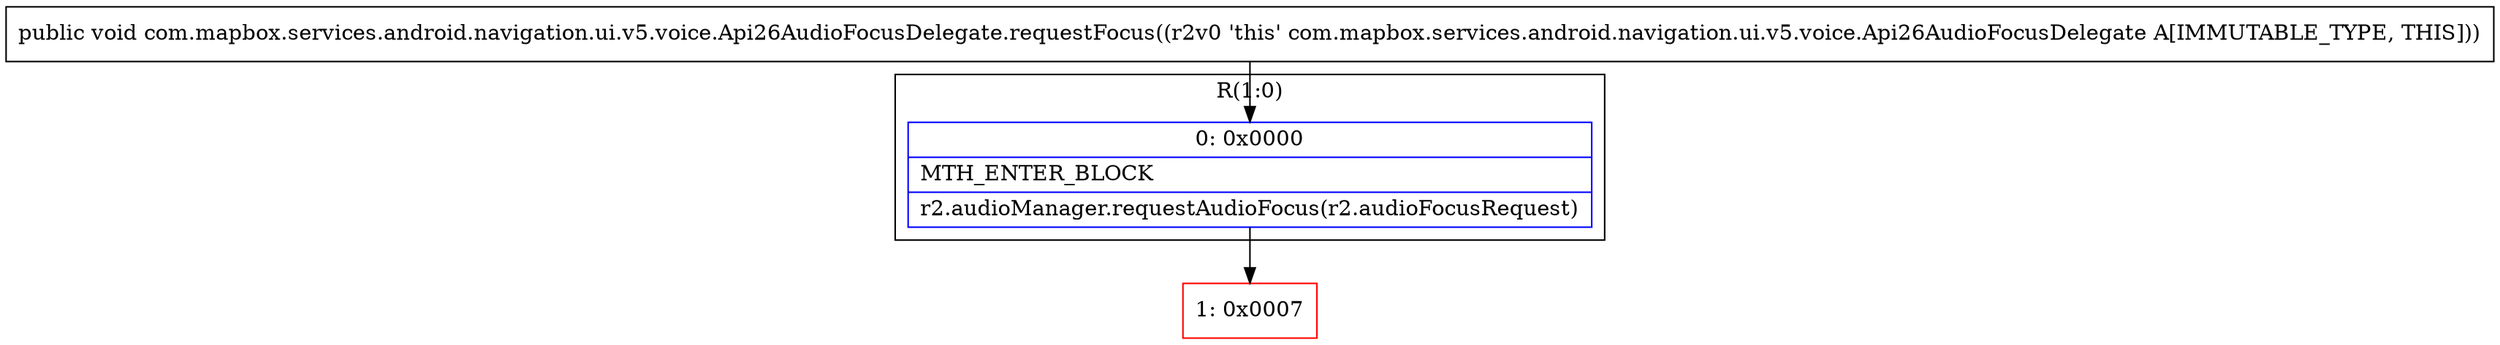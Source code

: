 digraph "CFG forcom.mapbox.services.android.navigation.ui.v5.voice.Api26AudioFocusDelegate.requestFocus()V" {
subgraph cluster_Region_1417561744 {
label = "R(1:0)";
node [shape=record,color=blue];
Node_0 [shape=record,label="{0\:\ 0x0000|MTH_ENTER_BLOCK\l|r2.audioManager.requestAudioFocus(r2.audioFocusRequest)\l}"];
}
Node_1 [shape=record,color=red,label="{1\:\ 0x0007}"];
MethodNode[shape=record,label="{public void com.mapbox.services.android.navigation.ui.v5.voice.Api26AudioFocusDelegate.requestFocus((r2v0 'this' com.mapbox.services.android.navigation.ui.v5.voice.Api26AudioFocusDelegate A[IMMUTABLE_TYPE, THIS])) }"];
MethodNode -> Node_0;
Node_0 -> Node_1;
}

